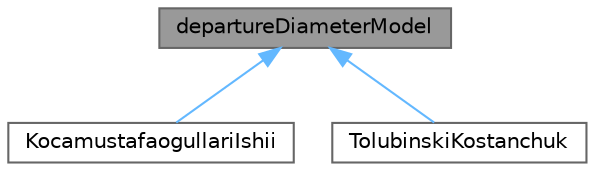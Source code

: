 digraph "departureDiameterModel"
{
 // LATEX_PDF_SIZE
  bgcolor="transparent";
  edge [fontname=Helvetica,fontsize=10,labelfontname=Helvetica,labelfontsize=10];
  node [fontname=Helvetica,fontsize=10,shape=box,height=0.2,width=0.4];
  Node1 [id="Node000001",label="departureDiameterModel",height=0.2,width=0.4,color="gray40", fillcolor="grey60", style="filled", fontcolor="black",tooltip="Base class for bubble departure diameter models for boiling flows."];
  Node1 -> Node2 [id="edge1_Node000001_Node000002",dir="back",color="steelblue1",style="solid",tooltip=" "];
  Node2 [id="Node000002",label="KocamustafaogullariIshii",height=0.2,width=0.4,color="gray40", fillcolor="white", style="filled",URL="$classFoam_1_1wallBoilingModels_1_1departureDiameterModels_1_1KocamustafaogullariIshii.html",tooltip="A correlation for bubble departure diameter modelling based on Kocamustafaogullari-Ishii (1983) for b..."];
  Node1 -> Node3 [id="edge2_Node000001_Node000003",dir="back",color="steelblue1",style="solid",tooltip=" "];
  Node3 [id="Node000003",label="TolubinskiKostanchuk",height=0.2,width=0.4,color="gray40", fillcolor="white", style="filled",URL="$classFoam_1_1wallBoilingModels_1_1departureDiameterModels_1_1TolubinskiKostanchuk.html",tooltip="A correlation for bubble departure diameter modelling based on Tolubinski-Kostanchuk (1970) for boili..."];
}
